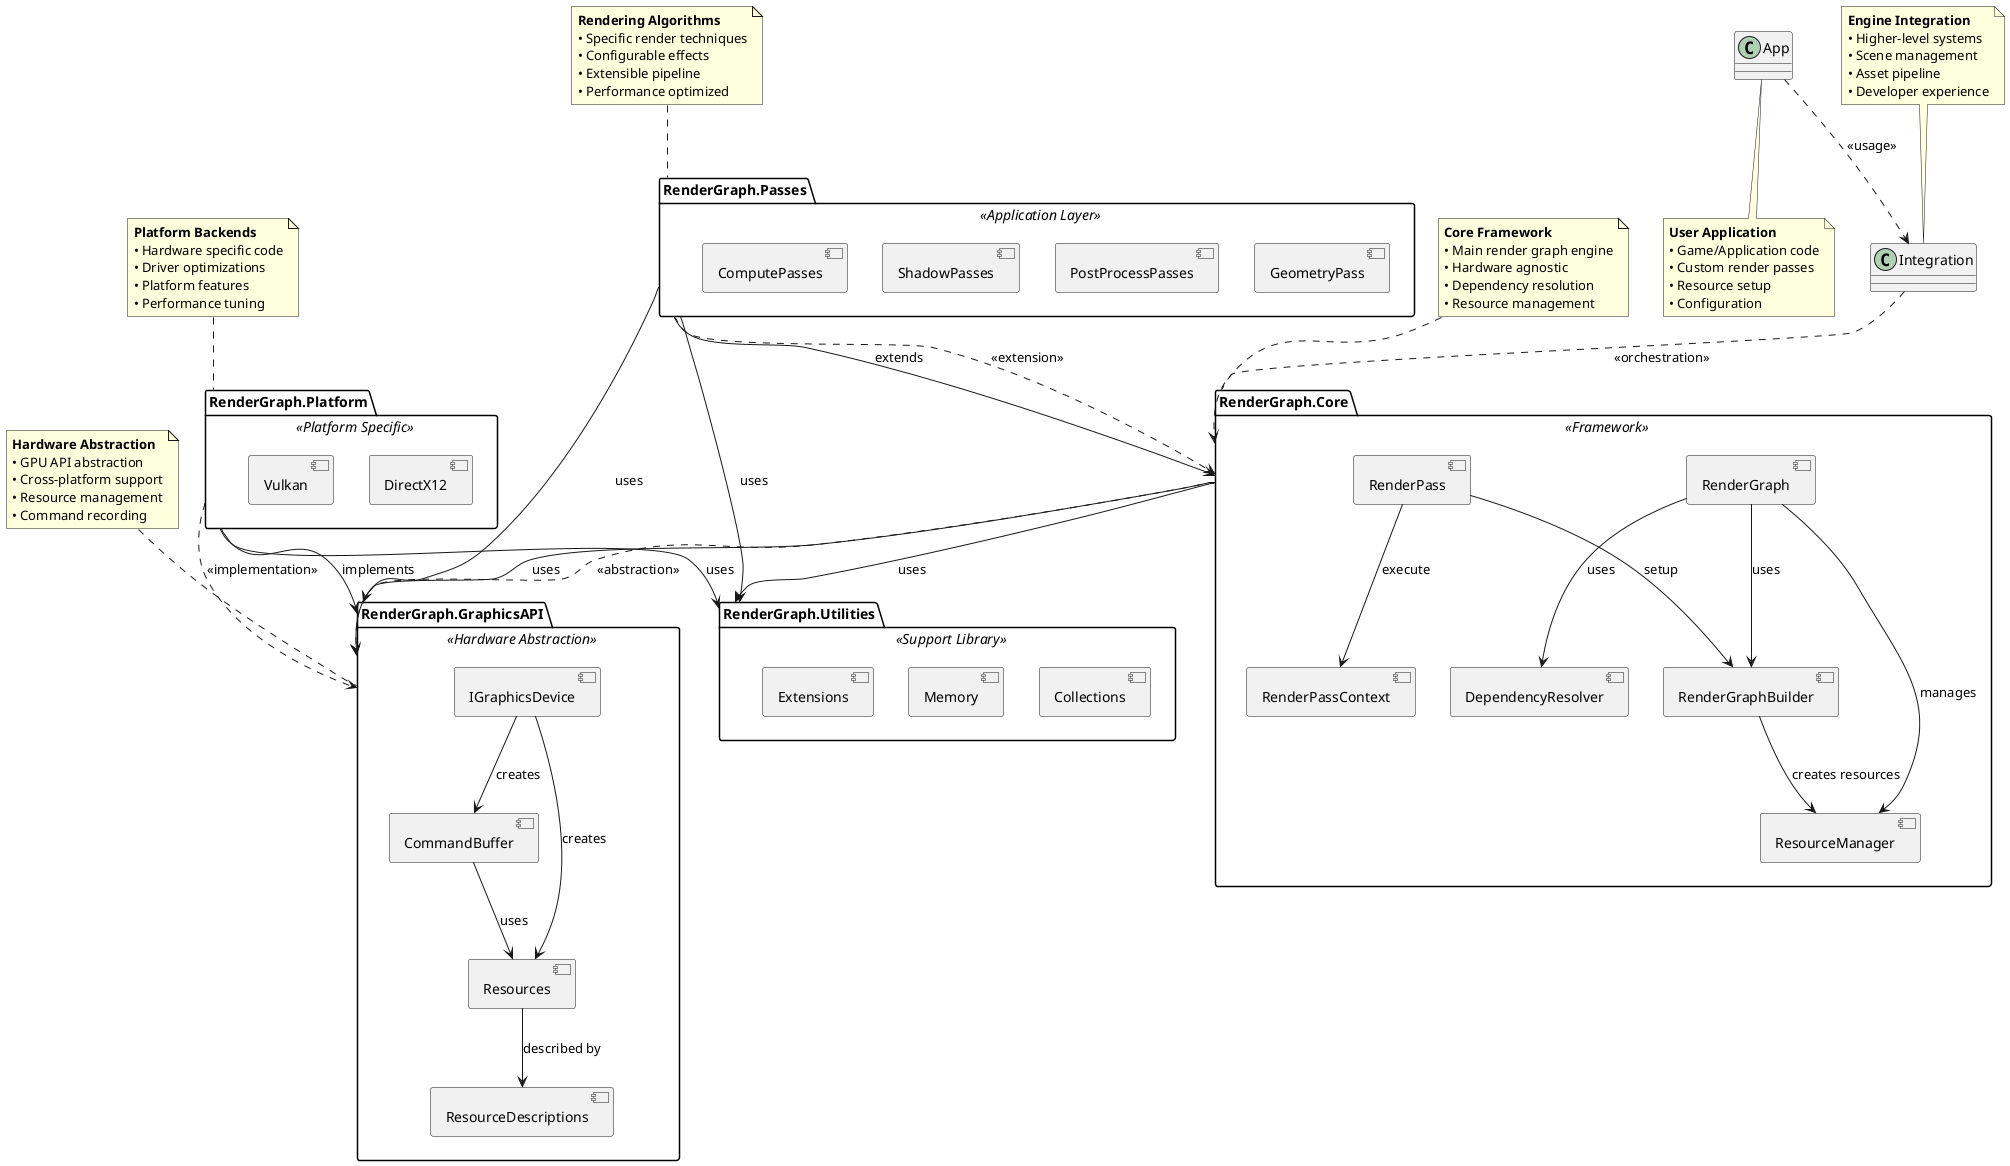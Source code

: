 @startuml RenderGraphPackages

package "RenderGraph.Core" as Core <<Framework>> {
    component "RenderGraph" as RG {
    }
    
    component "RenderPass" as RP {
    }
    
    component "RenderGraphBuilder" as RGB {
    }
    
    component "ResourceManager" as RM {
    }
    
    component "DependencyResolver" as DR {
    }

    component RenderPassContext as RPC {

    }
}

package "RenderGraph.GraphicsAPI" as GraphicsAPI <<Hardware Abstraction>> {
    component "IGraphicsDevice" as IGD {
    }
    
    component "CommandBuffer" as CB {
    }
    
    component "Resources" as Res {
    }
    
    component "ResourceDescriptions" as RD {
    }
}

package "RenderGraph.Passes" as Passes <<Application Layer>> {
    component "GeometryPass" as GP {
    }
    
    component "PostProcessPasses" as PPP {
    }
    
    component "ShadowPasses" as SP {
    }
    
    component "ComputePasses" as CP {
    }
}

package "RenderGraph.Platform" as Platform <<Platform Specific>> {
    component "DirectX12" as D3D12 {
    }
    
    component "Vulkan" as VK {
    }
}

package "RenderGraph.Utilities" as Utilities <<Support Library>> {
    component "Collections" as Coll {
    }
    
    component "Memory" as Mem {
    }
    
    component "Extensions" as Ext {
    }
}

' Dependencies between packages
Core --> GraphicsAPI : uses
Core --> Utilities : uses

Passes --> Core : extends
Passes --> GraphicsAPI : uses
Passes --> Utilities : uses

Platform --> GraphicsAPI : implements
Platform --> Utilities : uses

' Internal dependencies within Core
RG --> RM : manages
RG --> DR : uses
RG --> RGB : uses
RGB --> RM : creates resources
RP --> RGB : setup
RP --> RPC : execute

' GraphicsAPI internal dependencies
IGD --> Res : creates
IGD --> CB : creates
CB --> Res : uses
Res --> RD : described by

' Detailed dependency arrows with labels
Core ..> GraphicsAPI : <<abstraction>>
Passes ..> Core : <<extension>>
Platform ..> GraphicsAPI : <<implementation>>
Integration ..> Core : <<orchestration>>
App ..> Integration : <<usage>>

' Notes
note top of Core
    **Core Framework**
    • Main render graph engine
    • Hardware agnostic
    • Dependency resolution
    • Resource management
end note

note top of GraphicsAPI
    **Hardware Abstraction**
    • GPU API abstraction
    • Cross-platform support
    • Resource management
    • Command recording
end note

note top of Passes
    **Rendering Algorithms**
    • Specific render techniques
    • Configurable effects
    • Extensible pipeline
    • Performance optimized
end note

note top of Platform
    **Platform Backends**
    • Hardware specific code
    • Driver optimizations
    • Platform features
    • Performance tuning
end note

note top of Integration
    **Engine Integration**
    • Higher-level systems
    • Scene management
    • Asset pipeline
    • Developer experience
end note

note bottom of App
    **User Application**
    • Game/Application code
    • Custom render passes
    • Resource setup
    • Configuration
end note

@enduml